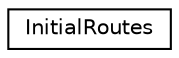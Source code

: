 digraph "Graphical Class Hierarchy"
{
 // LATEX_PDF_SIZE
  edge [fontname="Helvetica",fontsize="10",labelfontname="Helvetica",labelfontsize="10"];
  node [fontname="Helvetica",fontsize="10",shape=record];
  rankdir="LR";
  Node0 [label="InitialRoutes",height=0.2,width=0.4,color="black", fillcolor="white", style="filled",URL="$classInitialRoutes.html",tooltip="VRP with initial routes."];
}
